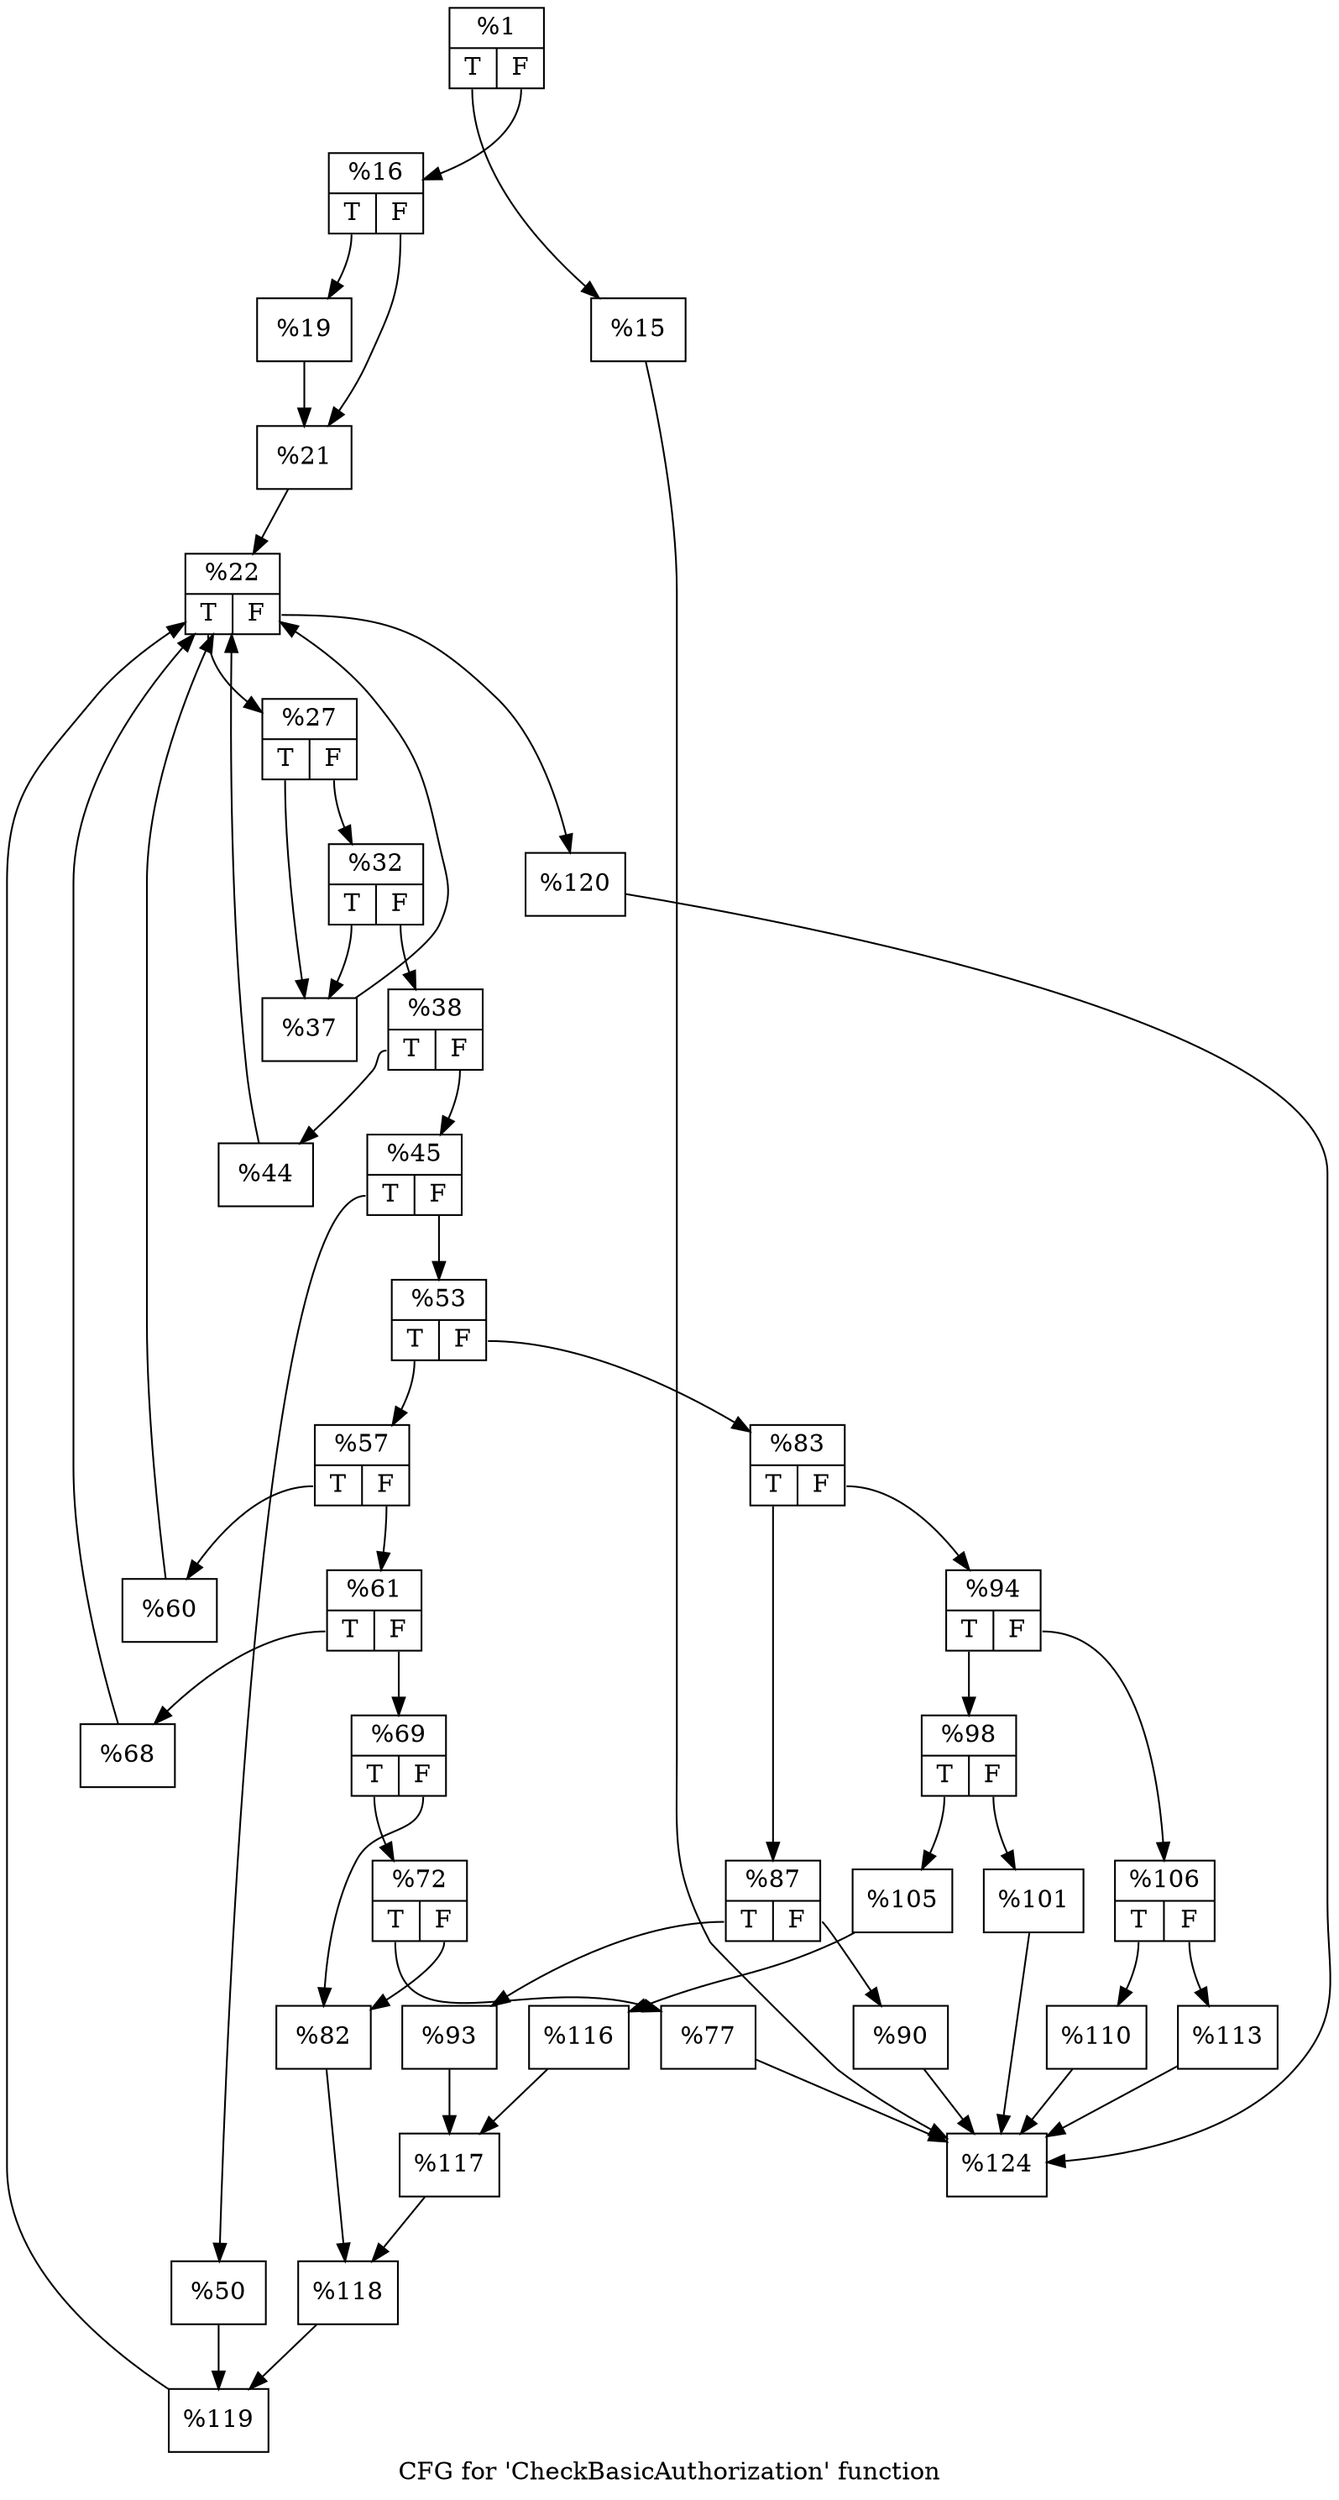 digraph "CFG for 'CheckBasicAuthorization' function" {
	label="CFG for 'CheckBasicAuthorization' function";

	Node0x10672b0 [shape=record,label="{%1|{<s0>T|<s1>F}}"];
	Node0x10672b0:s0 -> Node0x1067ab0;
	Node0x10672b0:s1 -> Node0x1067b00;
	Node0x1067ab0 [shape=record,label="{%15}"];
	Node0x1067ab0 -> Node0x1067d30;
	Node0x1067b00 [shape=record,label="{%16|{<s0>T|<s1>F}}"];
	Node0x1067b00:s0 -> Node0x1067eb0;
	Node0x1067b00:s1 -> Node0x1067f00;
	Node0x1067eb0 [shape=record,label="{%19}"];
	Node0x1067eb0 -> Node0x1067f00;
	Node0x1067f00 [shape=record,label="{%21}"];
	Node0x1067f00 -> Node0x1068120;
	Node0x1068120 [shape=record,label="{%22|{<s0>T|<s1>F}}"];
	Node0x1068120:s0 -> Node0x10684a0;
	Node0x1068120:s1 -> Node0x10684f0;
	Node0x10684a0 [shape=record,label="{%27|{<s0>T|<s1>F}}"];
	Node0x10684a0:s0 -> Node0x10688b0;
	Node0x10684a0:s1 -> Node0x1068900;
	Node0x1068900 [shape=record,label="{%32|{<s0>T|<s1>F}}"];
	Node0x1068900:s0 -> Node0x10688b0;
	Node0x1068900:s1 -> Node0x1068bb0;
	Node0x10688b0 [shape=record,label="{%37}"];
	Node0x10688b0 -> Node0x1068120;
	Node0x1068bb0 [shape=record,label="{%38|{<s0>T|<s1>F}}"];
	Node0x1068bb0:s0 -> Node0x1068f00;
	Node0x1068bb0:s1 -> Node0x1068f50;
	Node0x1068f00 [shape=record,label="{%44}"];
	Node0x1068f00 -> Node0x1068120;
	Node0x1068f50 [shape=record,label="{%45|{<s0>T|<s1>F}}"];
	Node0x1068f50:s0 -> Node0x1069420;
	Node0x1068f50:s1 -> Node0x1069470;
	Node0x1069420 [shape=record,label="{%50}"];
	Node0x1069420 -> Node0x1069700;
	Node0x1069470 [shape=record,label="{%53|{<s0>T|<s1>F}}"];
	Node0x1069470:s0 -> Node0x1069a10;
	Node0x1069470:s1 -> Node0x1069a60;
	Node0x1069a10 [shape=record,label="{%57|{<s0>T|<s1>F}}"];
	Node0x1069a10:s0 -> Node0x1069c50;
	Node0x1069a10:s1 -> Node0x1069ca0;
	Node0x1069c50 [shape=record,label="{%60}"];
	Node0x1069c50 -> Node0x1068120;
	Node0x1069ca0 [shape=record,label="{%61|{<s0>T|<s1>F}}"];
	Node0x1069ca0:s0 -> Node0x106a2c0;
	Node0x1069ca0:s1 -> Node0x106a310;
	Node0x106a2c0 [shape=record,label="{%68}"];
	Node0x106a2c0 -> Node0x1068120;
	Node0x106a310 [shape=record,label="{%69|{<s0>T|<s1>F}}"];
	Node0x106a310:s0 -> Node0x106a520;
	Node0x106a310:s1 -> Node0x106a570;
	Node0x106a520 [shape=record,label="{%72|{<s0>T|<s1>F}}"];
	Node0x106a520:s0 -> Node0x106a890;
	Node0x106a520:s1 -> Node0x106a570;
	Node0x106a890 [shape=record,label="{%77}"];
	Node0x106a890 -> Node0x1067d30;
	Node0x106a570 [shape=record,label="{%82}"];
	Node0x106a570 -> Node0x106ad30;
	Node0x1069a60 [shape=record,label="{%83|{<s0>T|<s1>F}}"];
	Node0x1069a60:s0 -> Node0x106b040;
	Node0x1069a60:s1 -> Node0x106b090;
	Node0x106b040 [shape=record,label="{%87|{<s0>T|<s1>F}}"];
	Node0x106b040:s0 -> Node0x106b240;
	Node0x106b040:s1 -> Node0x106b290;
	Node0x106b290 [shape=record,label="{%90}"];
	Node0x106b290 -> Node0x1067d30;
	Node0x106b240 [shape=record,label="{%93}"];
	Node0x106b240 -> Node0x106b690;
	Node0x106b090 [shape=record,label="{%94|{<s0>T|<s1>F}}"];
	Node0x106b090:s0 -> Node0x106b9a0;
	Node0x106b090:s1 -> Node0x106b9f0;
	Node0x106b9a0 [shape=record,label="{%98|{<s0>T|<s1>F}}"];
	Node0x106b9a0:s0 -> Node0x106bba0;
	Node0x106b9a0:s1 -> Node0x106bbf0;
	Node0x106bbf0 [shape=record,label="{%101}"];
	Node0x106bbf0 -> Node0x1067d30;
	Node0x106bba0 [shape=record,label="{%105}"];
	Node0x106bba0 -> Node0x106c200;
	Node0x106b9f0 [shape=record,label="{%106|{<s0>T|<s1>F}}"];
	Node0x106b9f0:s0 -> Node0x106c510;
	Node0x106b9f0:s1 -> Node0x106c560;
	Node0x106c510 [shape=record,label="{%110}"];
	Node0x106c510 -> Node0x1067d30;
	Node0x106c560 [shape=record,label="{%113}"];
	Node0x106c560 -> Node0x1067d30;
	Node0x106c200 [shape=record,label="{%116}"];
	Node0x106c200 -> Node0x106b690;
	Node0x106b690 [shape=record,label="{%117}"];
	Node0x106b690 -> Node0x106ad30;
	Node0x106ad30 [shape=record,label="{%118}"];
	Node0x106ad30 -> Node0x1069700;
	Node0x1069700 [shape=record,label="{%119}"];
	Node0x1069700 -> Node0x1068120;
	Node0x10684f0 [shape=record,label="{%120}"];
	Node0x10684f0 -> Node0x1067d30;
	Node0x1067d30 [shape=record,label="{%124}"];
}
